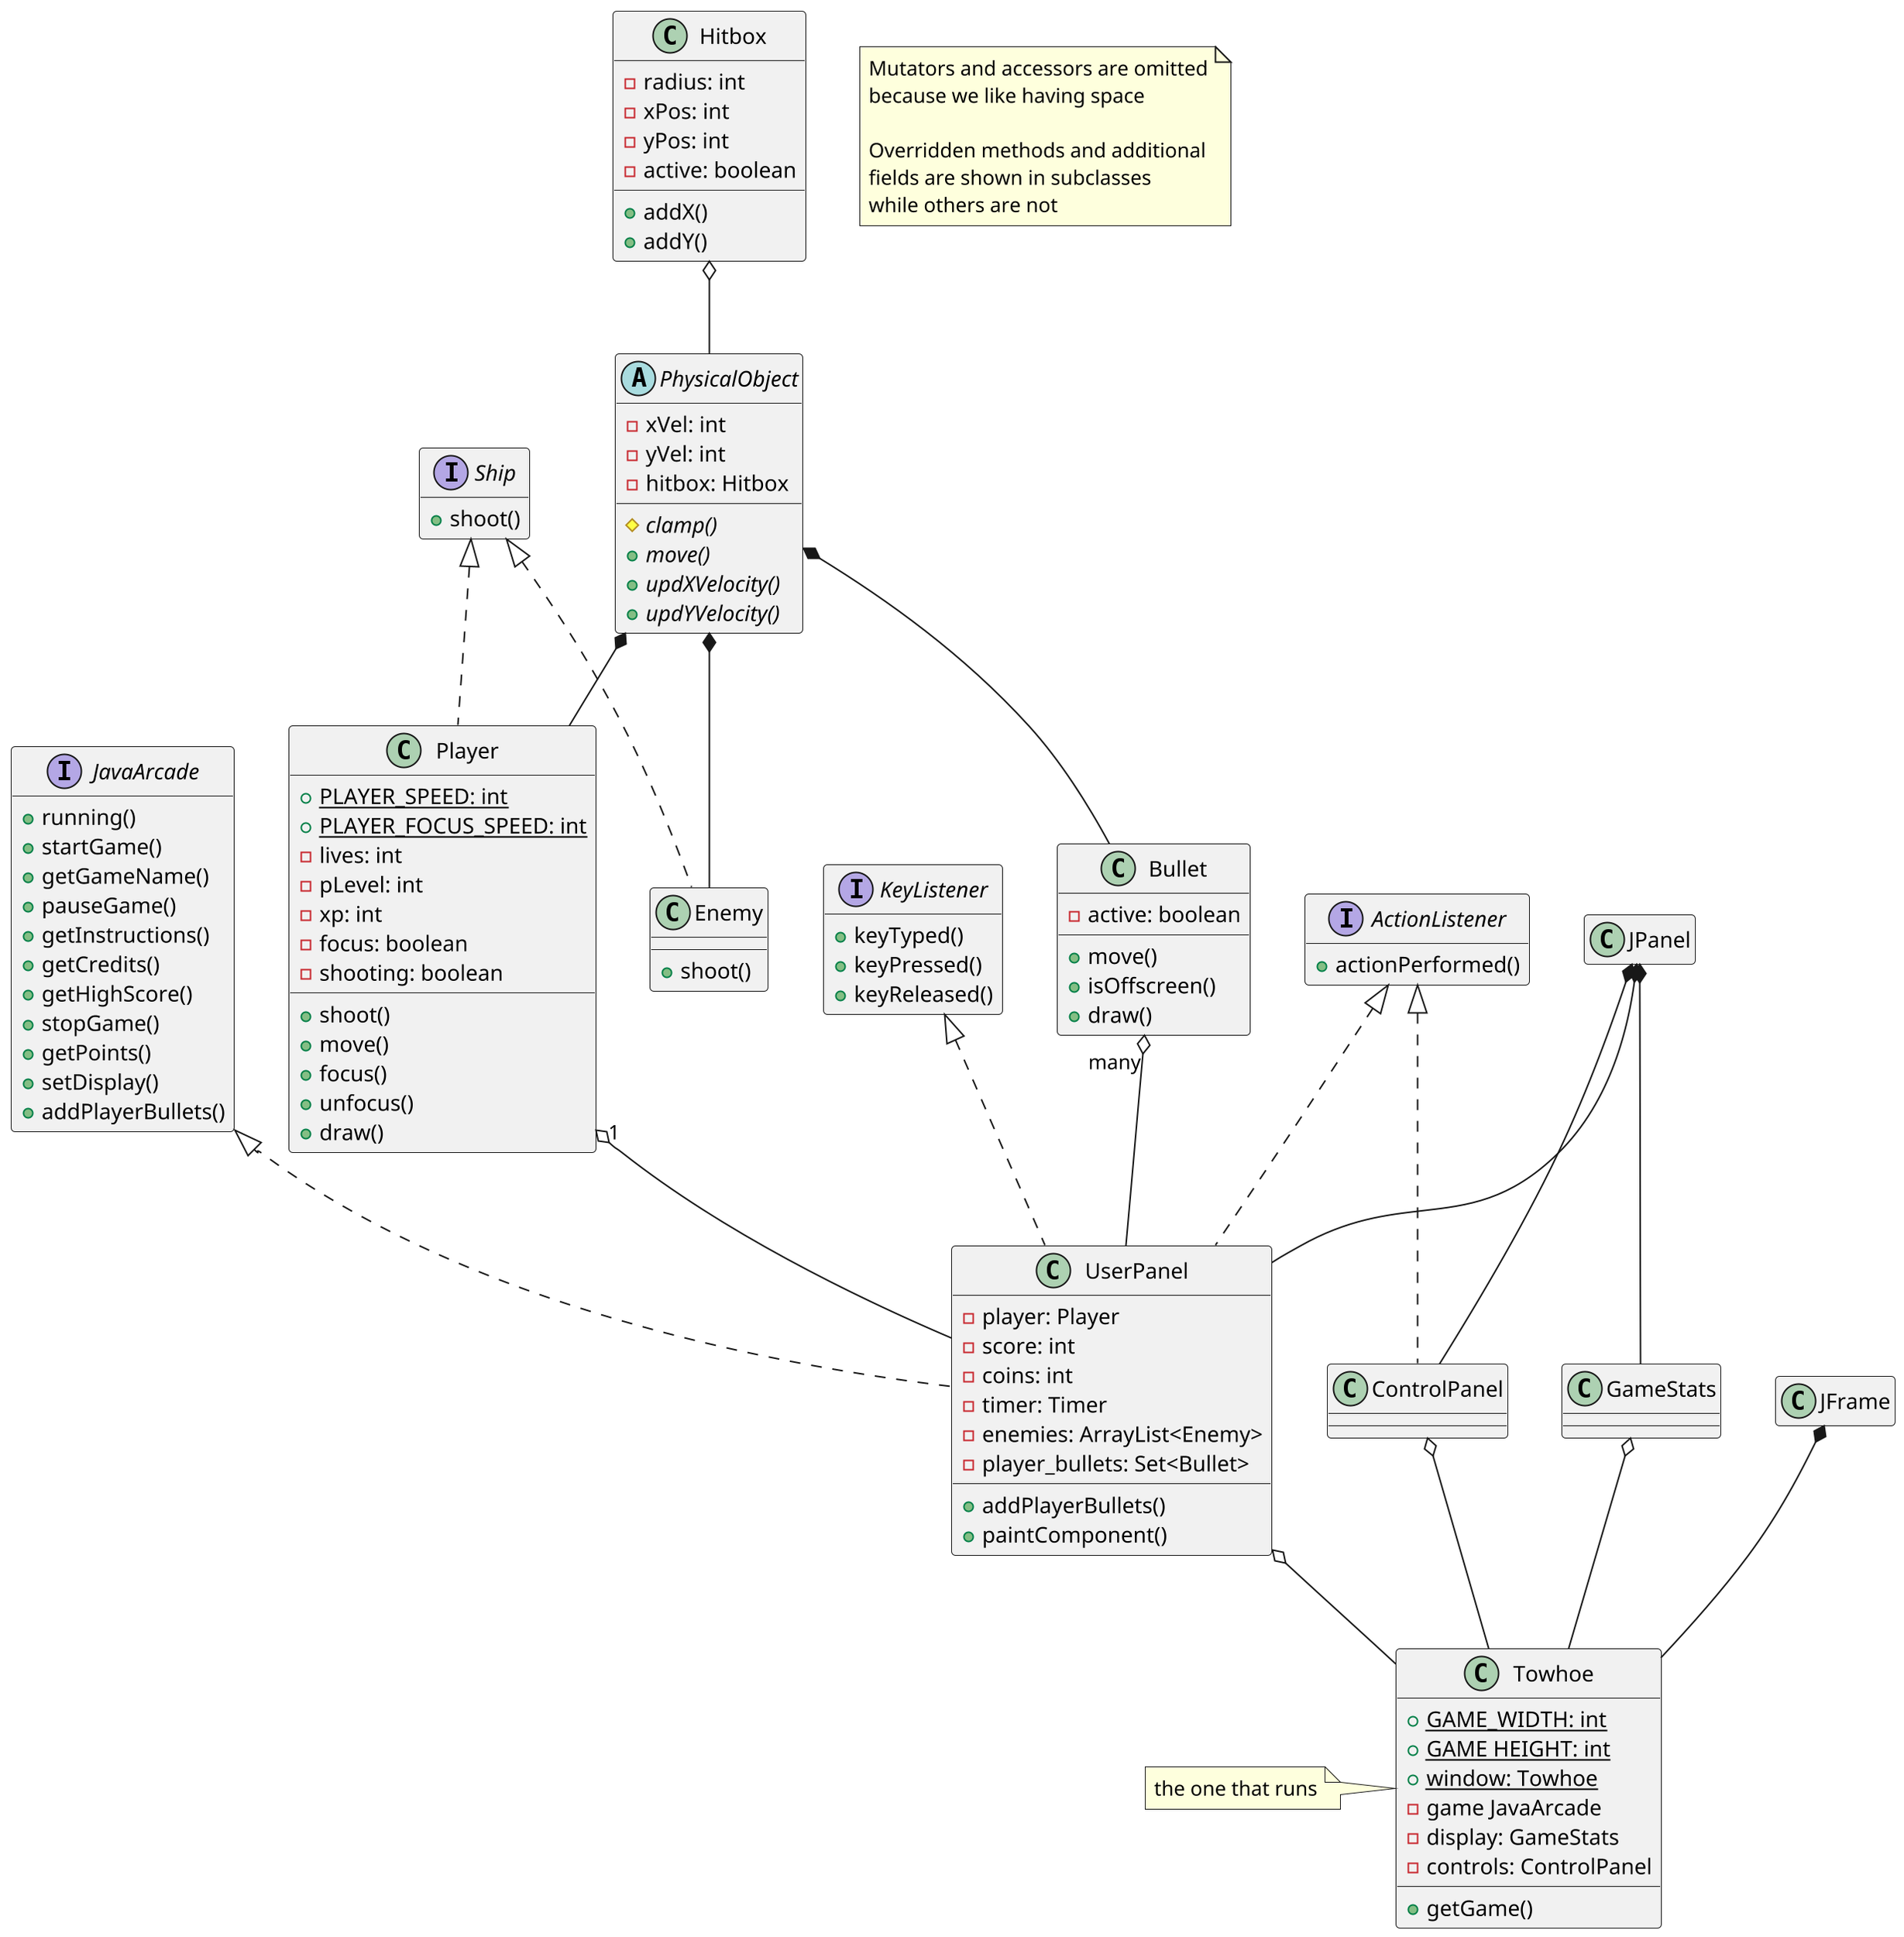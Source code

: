 Exported into an image using PlantUML
https://www.codeproject.com/Articles/1278703/UML-Made-Easy-with-PlantUML-VS-Code
https://www.lucidchart.com/pages/uml-class-diagram
https://plantuml.com/class-diagram

CHEAT SHEET:
Extension <|--	
Composition *--	
Aggregation o--

Class01 *-- "many" Class02 

@startuml Towhoe 6
scale 2
note "Mutators and accessors are omitted\nbecause we like having space\n\nOverridden methods and additional\nfields are shown in subclasses\nwhile others are not" as N1
' Hitbox and dependencies
class Hitbox {
    -radius: int
    -xPos: int 
    -yPos: int
    -active: boolean
    +addX()    
    +addY()
}
' PhysicalObject and dependencies
abstract PhysicalObject {
    -xVel: int
    -yVel: int
    -hitbox: Hitbox
    {abstract} #clamp()
    {abstract} +move()
    {abstract} +updXVelocity()
    {abstract} +updYVelocity()
}
Hitbox  o-- PhysicalObject  

' Bullet and dependencies
class Bullet {
    -active: boolean
    +move()
    +isOffscreen()
    +draw()
}
PhysicalObject *--  Bullet   

' Player and dependencies
interface Ship {
    +shoot()
}
hide Ship fields

class Player {
    {static} +PLAYER_SPEED: int
    {static} +PLAYER_FOCUS_SPEED: int
    -lives: int
    -pLevel: int
    -xp: int
    -focus: boolean 
    -shooting: boolean 
    +shoot()
    +move()
    +focus()
    +unfocus()
    +draw()
}
PhysicalObject  *--     Player  
Ship            <|..    Player  

' Enemy and dependencies
class Enemy {
    +shoot()
}
PhysicalObject  *--     Enemy   
Ship            <|..    Enemy   

' UserPanel and dependencies
interface JavaArcade {
    +running()
    +startGame()
    +getGameName()
    +pauseGame()
    +getInstructions()
    +getCredits()
    +getHighScore()
    +stopGame()
    +getPoints()
    +setDisplay()
    +addPlayerBullets()
}
hide JavaArcade fields

interface KeyListener{
    +keyTyped()
    +keyPressed()
    +keyReleased()
}
hide KeyListener fields

interface ActionListener {
    +actionPerformed()
}
hide ActionListener fields

class JPanel
hide JPanel fields
hide JPanel methods

class UserPanel {
    -player: Player
    -score: int
    -coins: int
    -timer: Timer
    -enemies: ArrayList<Enemy>
    -player_bullets: Set<Bullet>
    +addPlayerBullets()
    +paintComponent()
}
KeyListener     <|..    UserPanel   
ActionListener  <|..    UserPanel   
JavaArcade      <|..    UserPanel   
JPanel          *--     UserPanel   
Player "1"      o--     UserPanel   
Bullet "many"   o--     UserPanel   

' GameStats and dependencies
class GameStats {
    ' TODO
}
JPanel          *--     GameStats   

' ControlPanel and dependencies
class ControlPanel {
    ' TOODO
}
ActionListener  <|..    ControlPanel   
JPanel          *--     ControlPanel   

' Towhoe and dependencies
class JFrame
hide JFrame fields
hide JFrame methods

class Towhoe {
    +{static} GAME_WIDTH: int
    +{static} GAME HEIGHT: int
    +{static} window: Towhoe
    -game JavaArcade
    -display: GameStats
    -controls: ControlPanel
    +getGame()
}
JFrame          *--     Towhoe      
UserPanel       o--     Towhoe      
GameStats       o--     Towhoe      
ControlPanel       o--     Towhoe      
note left           : the one that runs

@enduml